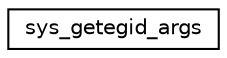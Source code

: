 digraph "Graphical Class Hierarchy"
{
 // LATEX_PDF_SIZE
  edge [fontname="Helvetica",fontsize="10",labelfontname="Helvetica",labelfontsize="10"];
  node [fontname="Helvetica",fontsize="10",shape=record];
  rankdir="LR";
  Node0 [label="sys_getegid_args",height=0.2,width=0.4,color="black", fillcolor="white", style="filled",URL="$structsys__getegid__args.html",tooltip=" "];
}
